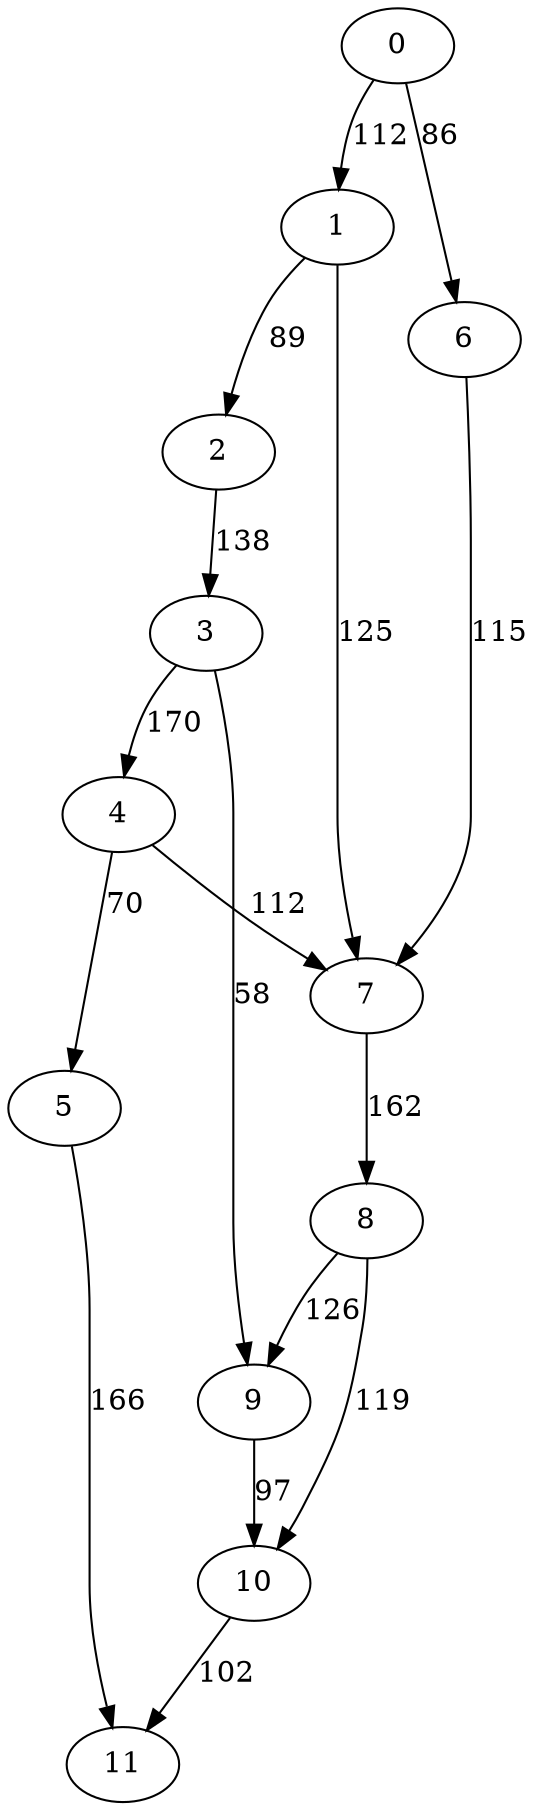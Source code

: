 digraph t10p2r7_0 {
0 -> 1 [ label = 112 ];
0 -> 6 [ label = 86 ];
1 -> 2 [ label = 89 ];
1 -> 7 [ label = 125 ];
2 -> 3 [ label = 138 ];
3 -> 4 [ label = 170 ];
3 -> 9 [ label = 58 ];
4 -> 5 [ label = 70 ];
4 -> 7 [ label = 112 ];
5 -> 11 [ label = 166 ];
6 -> 7 [ label = 115 ];
7 -> 8 [ label = 162 ];
8 -> 9 [ label = 126 ];
8 -> 10 [ label = 119 ];
9 -> 10 [ label = 97 ];
10 -> 11 [ label = 102 ];
 }

